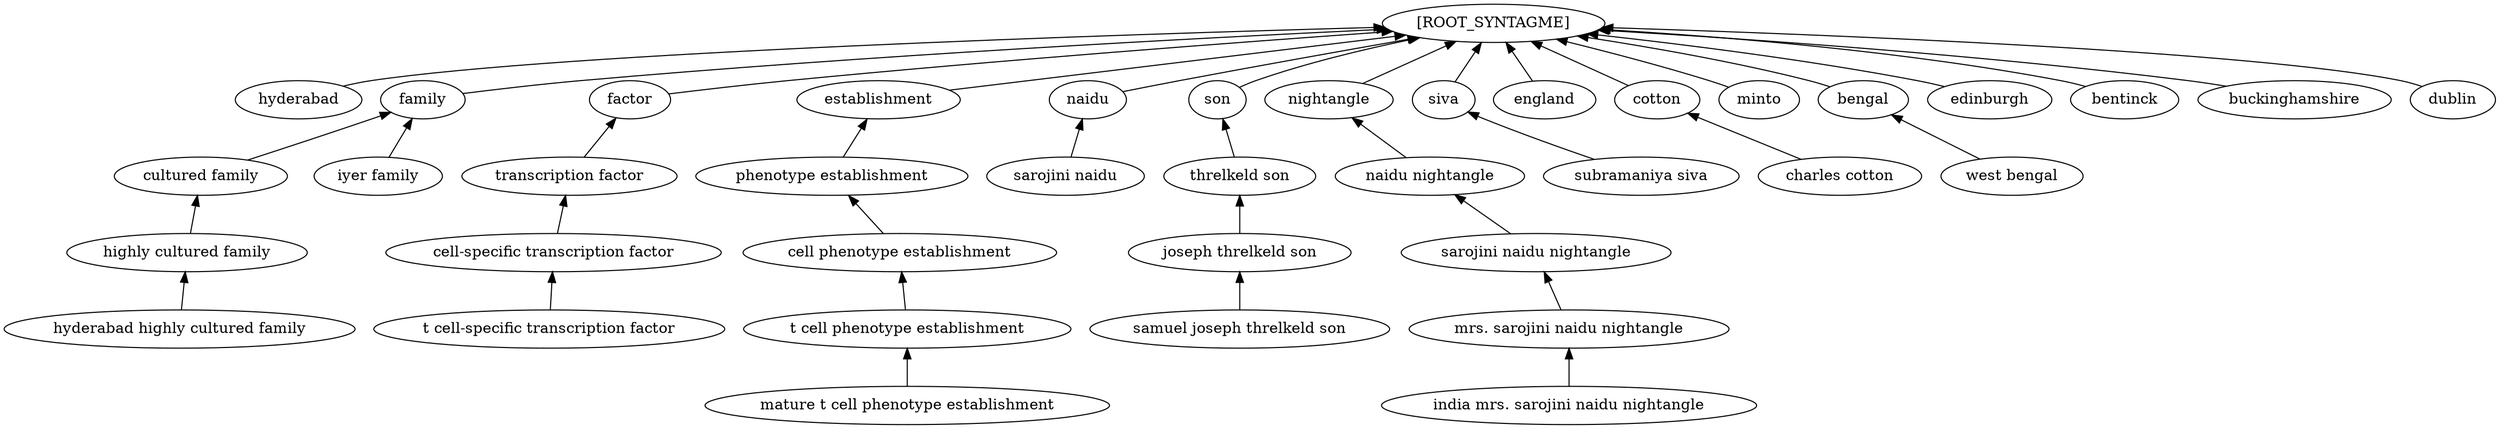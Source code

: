 digraph word_graph {
 	 rankdir=BT
	"hyderabad" -> "[ROOT_SYNTAGME]"
	"joseph threlkeld son" -> "threlkeld son"
	"family" -> "[ROOT_SYNTAGME]"
	"transcription factor" -> "factor"
	"phenotype establishment" -> "establishment"
	"highly cultured family" -> "cultured family"
	"sarojini naidu" -> "naidu"
	"t cell-specific transcription factor" -> "cell-specific transcription factor"
	"son" -> "[ROOT_SYNTAGME]"
	"mrs. sarojini naidu nightangle" -> "sarojini naidu nightangle"
	"nightangle" -> "[ROOT_SYNTAGME]"
	"siva" -> "[ROOT_SYNTAGME]"
	"mature t cell phenotype establishment" -> "t cell phenotype establishment"
	"england" -> "[ROOT_SYNTAGME]"
	"charles cotton" -> "cotton"
	"cotton" -> "[ROOT_SYNTAGME]"
	"minto" -> "[ROOT_SYNTAGME]"
	"naidu" -> "[ROOT_SYNTAGME]"
	"samuel joseph threlkeld son" -> "joseph threlkeld son"
	"bengal" -> "[ROOT_SYNTAGME]"
	"hyderabad highly cultured family" -> "highly cultured family"
	"sarojini naidu nightangle" -> "naidu nightangle"
	"establishment" -> "[ROOT_SYNTAGME]"
	"west bengal" -> "bengal"
	"edinburgh" -> "[ROOT_SYNTAGME]"
	"india mrs. sarojini naidu nightangle" -> "mrs. sarojini naidu nightangle"
	"iyer family" -> "family"
	"factor" -> "[ROOT_SYNTAGME]"
	"cell phenotype establishment" -> "phenotype establishment"
	"cell-specific transcription factor" -> "transcription factor"
	"bentinck" -> "[ROOT_SYNTAGME]"
	"buckinghamshire" -> "[ROOT_SYNTAGME]"
	"threlkeld son" -> "son"
	"naidu nightangle" -> "nightangle"
	"cultured family" -> "family"
	"dublin" -> "[ROOT_SYNTAGME]"
	"t cell phenotype establishment" -> "cell phenotype establishment"
	"subramaniya siva" -> "siva"
}

